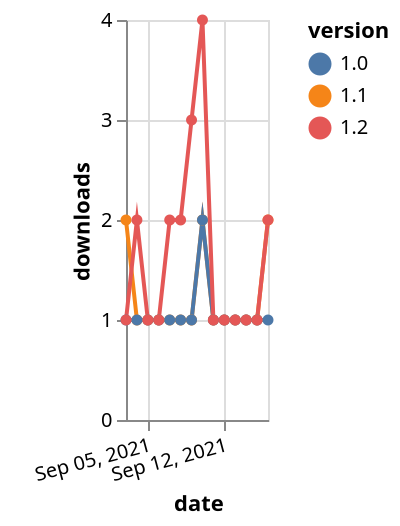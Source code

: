{"$schema": "https://vega.github.io/schema/vega-lite/v5.json", "description": "A simple bar chart with embedded data.", "data": {"values": [{"date": "2021-09-03", "total": 226, "delta": 2, "version": "1.1"}, {"date": "2021-09-04", "total": 227, "delta": 1, "version": "1.1"}, {"date": "2021-09-05", "total": 228, "delta": 1, "version": "1.1"}, {"date": "2021-09-06", "total": 229, "delta": 1, "version": "1.1"}, {"date": "2021-09-07", "total": 230, "delta": 1, "version": "1.1"}, {"date": "2021-09-08", "total": 231, "delta": 1, "version": "1.1"}, {"date": "2021-09-09", "total": 232, "delta": 1, "version": "1.1"}, {"date": "2021-09-10", "total": 234, "delta": 2, "version": "1.1"}, {"date": "2021-09-11", "total": 235, "delta": 1, "version": "1.1"}, {"date": "2021-09-12", "total": 236, "delta": 1, "version": "1.1"}, {"date": "2021-09-13", "total": 237, "delta": 1, "version": "1.1"}, {"date": "2021-09-14", "total": 238, "delta": 1, "version": "1.1"}, {"date": "2021-09-15", "total": 239, "delta": 1, "version": "1.1"}, {"date": "2021-09-16", "total": 241, "delta": 2, "version": "1.1"}, {"date": "2021-09-03", "total": 186, "delta": 1, "version": "1.0"}, {"date": "2021-09-04", "total": 187, "delta": 1, "version": "1.0"}, {"date": "2021-09-05", "total": 188, "delta": 1, "version": "1.0"}, {"date": "2021-09-06", "total": 189, "delta": 1, "version": "1.0"}, {"date": "2021-09-07", "total": 190, "delta": 1, "version": "1.0"}, {"date": "2021-09-08", "total": 191, "delta": 1, "version": "1.0"}, {"date": "2021-09-09", "total": 192, "delta": 1, "version": "1.0"}, {"date": "2021-09-10", "total": 194, "delta": 2, "version": "1.0"}, {"date": "2021-09-11", "total": 195, "delta": 1, "version": "1.0"}, {"date": "2021-09-12", "total": 196, "delta": 1, "version": "1.0"}, {"date": "2021-09-13", "total": 197, "delta": 1, "version": "1.0"}, {"date": "2021-09-14", "total": 198, "delta": 1, "version": "1.0"}, {"date": "2021-09-15", "total": 199, "delta": 1, "version": "1.0"}, {"date": "2021-09-16", "total": 200, "delta": 1, "version": "1.0"}, {"date": "2021-09-03", "total": 224, "delta": 1, "version": "1.2"}, {"date": "2021-09-04", "total": 226, "delta": 2, "version": "1.2"}, {"date": "2021-09-05", "total": 227, "delta": 1, "version": "1.2"}, {"date": "2021-09-06", "total": 228, "delta": 1, "version": "1.2"}, {"date": "2021-09-07", "total": 230, "delta": 2, "version": "1.2"}, {"date": "2021-09-08", "total": 232, "delta": 2, "version": "1.2"}, {"date": "2021-09-09", "total": 235, "delta": 3, "version": "1.2"}, {"date": "2021-09-10", "total": 239, "delta": 4, "version": "1.2"}, {"date": "2021-09-11", "total": 240, "delta": 1, "version": "1.2"}, {"date": "2021-09-12", "total": 241, "delta": 1, "version": "1.2"}, {"date": "2021-09-13", "total": 242, "delta": 1, "version": "1.2"}, {"date": "2021-09-14", "total": 243, "delta": 1, "version": "1.2"}, {"date": "2021-09-15", "total": 244, "delta": 1, "version": "1.2"}, {"date": "2021-09-16", "total": 246, "delta": 2, "version": "1.2"}]}, "width": "container", "mark": {"type": "line", "point": {"filled": true}}, "encoding": {"x": {"field": "date", "type": "temporal", "timeUnit": "yearmonthdate", "title": "date", "axis": {"labelAngle": -15}}, "y": {"field": "delta", "type": "quantitative", "title": "downloads"}, "color": {"field": "version", "type": "nominal"}, "tooltip": {"field": "delta"}}}